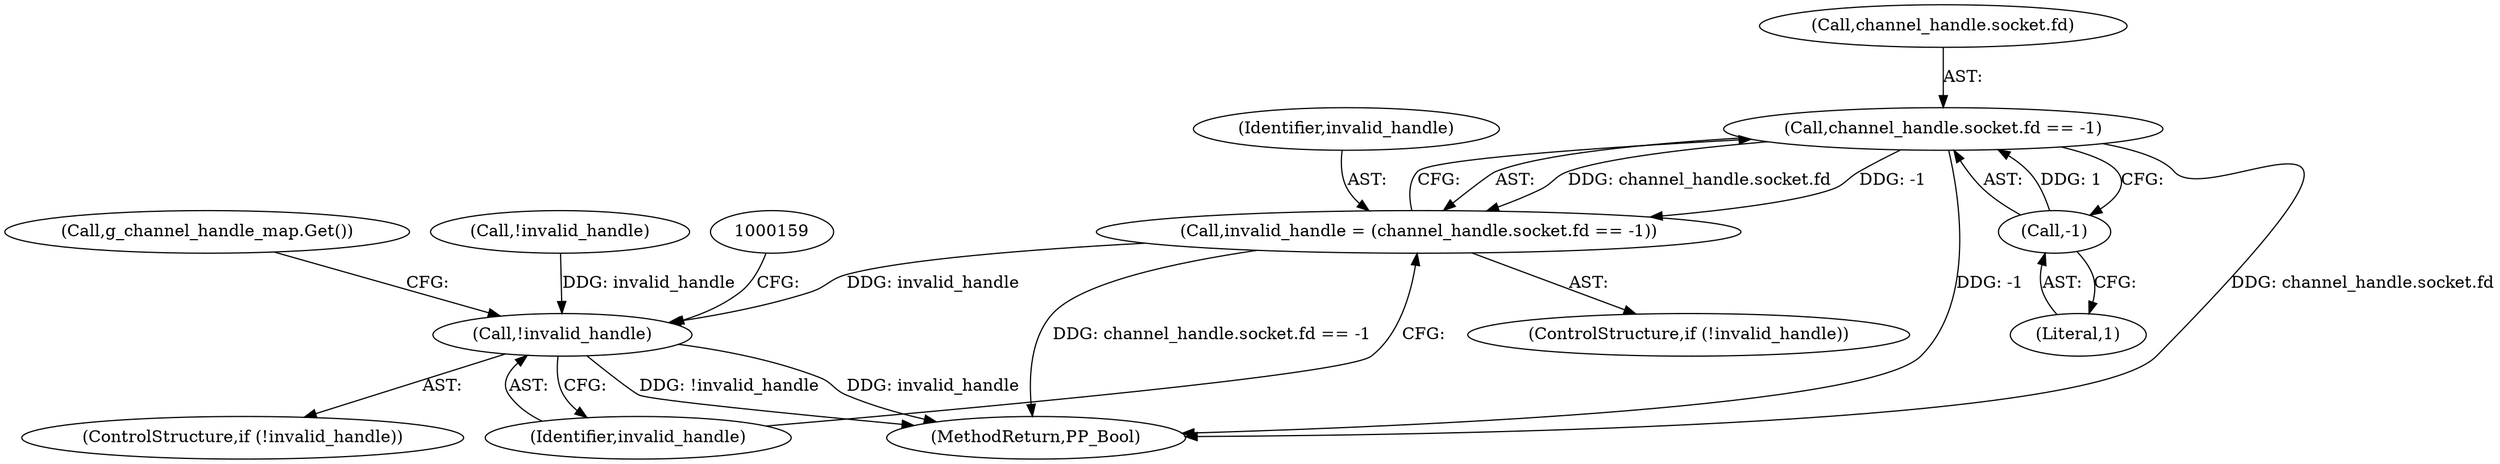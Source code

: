 digraph "0_Chrome_3b0d77670a0613f409110817455d2137576b485a_11@API" {
"1000140" [label="(Call,channel_handle.socket.fd == -1)"];
"1000146" [label="(Call,-1)"];
"1000138" [label="(Call,invalid_handle = (channel_handle.socket.fd == -1))"];
"1000149" [label="(Call,!invalid_handle)"];
"1000149" [label="(Call,!invalid_handle)"];
"1000153" [label="(Call,g_channel_handle_map.Get())"];
"1000135" [label="(ControlStructure,if (!invalid_handle))"];
"1000146" [label="(Call,-1)"];
"1000147" [label="(Literal,1)"];
"1000140" [label="(Call,channel_handle.socket.fd == -1)"];
"1000139" [label="(Identifier,invalid_handle)"];
"1000150" [label="(Identifier,invalid_handle)"];
"1000141" [label="(Call,channel_handle.socket.fd)"];
"1000138" [label="(Call,invalid_handle = (channel_handle.socket.fd == -1))"];
"1000183" [label="(MethodReturn,PP_Bool)"];
"1000148" [label="(ControlStructure,if (!invalid_handle))"];
"1000136" [label="(Call,!invalid_handle)"];
"1000140" -> "1000138"  [label="AST: "];
"1000140" -> "1000146"  [label="CFG: "];
"1000141" -> "1000140"  [label="AST: "];
"1000146" -> "1000140"  [label="AST: "];
"1000138" -> "1000140"  [label="CFG: "];
"1000140" -> "1000183"  [label="DDG: -1"];
"1000140" -> "1000183"  [label="DDG: channel_handle.socket.fd"];
"1000140" -> "1000138"  [label="DDG: channel_handle.socket.fd"];
"1000140" -> "1000138"  [label="DDG: -1"];
"1000146" -> "1000140"  [label="DDG: 1"];
"1000146" -> "1000147"  [label="CFG: "];
"1000147" -> "1000146"  [label="AST: "];
"1000138" -> "1000135"  [label="AST: "];
"1000139" -> "1000138"  [label="AST: "];
"1000150" -> "1000138"  [label="CFG: "];
"1000138" -> "1000183"  [label="DDG: channel_handle.socket.fd == -1"];
"1000138" -> "1000149"  [label="DDG: invalid_handle"];
"1000149" -> "1000148"  [label="AST: "];
"1000149" -> "1000150"  [label="CFG: "];
"1000150" -> "1000149"  [label="AST: "];
"1000153" -> "1000149"  [label="CFG: "];
"1000159" -> "1000149"  [label="CFG: "];
"1000149" -> "1000183"  [label="DDG: !invalid_handle"];
"1000149" -> "1000183"  [label="DDG: invalid_handle"];
"1000136" -> "1000149"  [label="DDG: invalid_handle"];
}

